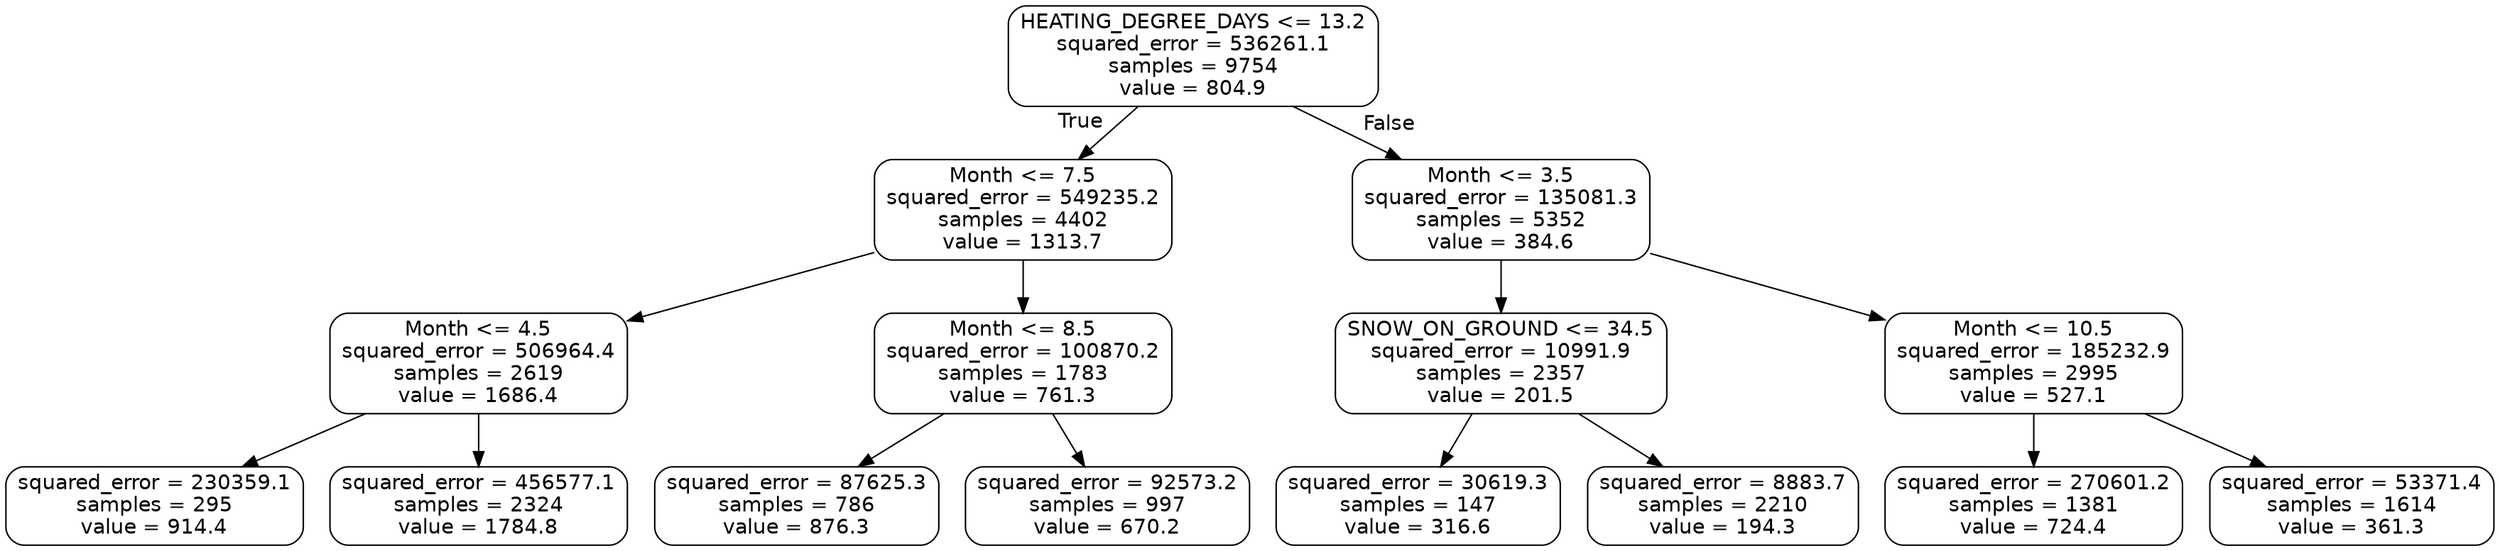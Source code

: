 digraph Tree {
node [shape=box, style="rounded", color="black", fontname="helvetica"] ;
edge [fontname="helvetica"] ;
0 [label="HEATING_DEGREE_DAYS <= 13.2\nsquared_error = 536261.1\nsamples = 9754\nvalue = 804.9"] ;
1 [label="Month <= 7.5\nsquared_error = 549235.2\nsamples = 4402\nvalue = 1313.7"] ;
0 -> 1 [labeldistance=2.5, labelangle=45, headlabel="True"] ;
2 [label="Month <= 4.5\nsquared_error = 506964.4\nsamples = 2619\nvalue = 1686.4"] ;
1 -> 2 ;
3 [label="squared_error = 230359.1\nsamples = 295\nvalue = 914.4"] ;
2 -> 3 ;
4 [label="squared_error = 456577.1\nsamples = 2324\nvalue = 1784.8"] ;
2 -> 4 ;
5 [label="Month <= 8.5\nsquared_error = 100870.2\nsamples = 1783\nvalue = 761.3"] ;
1 -> 5 ;
6 [label="squared_error = 87625.3\nsamples = 786\nvalue = 876.3"] ;
5 -> 6 ;
7 [label="squared_error = 92573.2\nsamples = 997\nvalue = 670.2"] ;
5 -> 7 ;
8 [label="Month <= 3.5\nsquared_error = 135081.3\nsamples = 5352\nvalue = 384.6"] ;
0 -> 8 [labeldistance=2.5, labelangle=-45, headlabel="False"] ;
9 [label="SNOW_ON_GROUND <= 34.5\nsquared_error = 10991.9\nsamples = 2357\nvalue = 201.5"] ;
8 -> 9 ;
10 [label="squared_error = 30619.3\nsamples = 147\nvalue = 316.6"] ;
9 -> 10 ;
11 [label="squared_error = 8883.7\nsamples = 2210\nvalue = 194.3"] ;
9 -> 11 ;
12 [label="Month <= 10.5\nsquared_error = 185232.9\nsamples = 2995\nvalue = 527.1"] ;
8 -> 12 ;
13 [label="squared_error = 270601.2\nsamples = 1381\nvalue = 724.4"] ;
12 -> 13 ;
14 [label="squared_error = 53371.4\nsamples = 1614\nvalue = 361.3"] ;
12 -> 14 ;
}